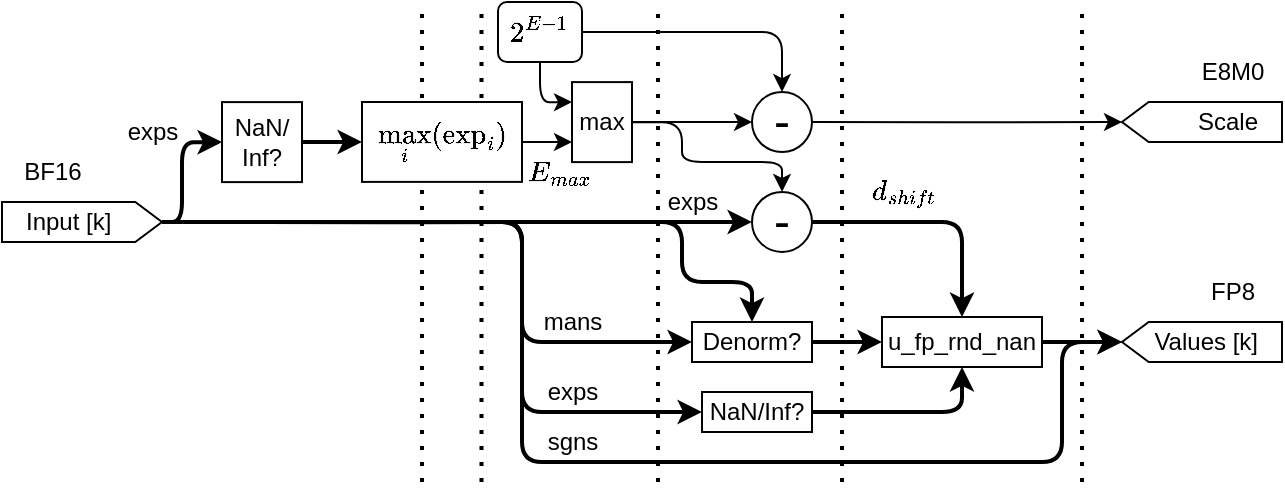 <mxfile>
    <diagram id="izr5ojlLVmo8zyCvxxbJ" name="Page-1">
        <mxGraphModel dx="676" dy="358" grid="1" gridSize="10" guides="1" tooltips="1" connect="1" arrows="1" fold="1" page="1" pageScale="1" pageWidth="850" pageHeight="300" math="1" shadow="0">
            <root>
                <mxCell id="0"/>
                <mxCell id="1" parent="0"/>
                <mxCell id="546" value="" style="endArrow=none;dashed=1;html=1;dashPattern=1 3;strokeWidth=2;" parent="1" edge="1">
                    <mxGeometry width="50" height="50" relative="1" as="geometry">
                        <mxPoint x="315" y="270" as="sourcePoint"/>
                        <mxPoint x="315" y="30" as="targetPoint"/>
                    </mxGeometry>
                </mxCell>
                <mxCell id="547" value="" style="endArrow=none;dashed=1;html=1;dashPattern=1 3;strokeWidth=2;" parent="1" edge="1">
                    <mxGeometry width="50" height="50" relative="1" as="geometry">
                        <mxPoint x="344.74" y="270" as="sourcePoint"/>
                        <mxPoint x="344.74" y="30" as="targetPoint"/>
                    </mxGeometry>
                </mxCell>
                <mxCell id="548" value="sgns" style="text;html=1;align=center;verticalAlign=middle;resizable=0;points=[];autosize=1;strokeColor=none;fillColor=none;fontSize=12;" parent="1" vertex="1">
                    <mxGeometry x="365" y="235" width="50" height="30" as="geometry"/>
                </mxCell>
                <mxCell id="549" value="$$E_{max}$$" style="text;html=1;align=center;verticalAlign=middle;resizable=0;points=[];autosize=1;strokeColor=none;fillColor=none;fontSize=12;" parent="1" vertex="1">
                    <mxGeometry x="333" y="100" width="100" height="30" as="geometry"/>
                </mxCell>
                <mxCell id="550" value="mans" style="text;html=1;align=center;verticalAlign=middle;resizable=0;points=[];autosize=1;strokeColor=none;fillColor=none;fontSize=12;" parent="1" vertex="1">
                    <mxGeometry x="365" y="175" width="50" height="30" as="geometry"/>
                </mxCell>
                <mxCell id="551" value="BF16" style="text;html=1;align=center;verticalAlign=middle;resizable=0;points=[];autosize=1;strokeColor=none;fillColor=none;" parent="1" vertex="1">
                    <mxGeometry x="105" y="100.0" width="50" height="30" as="geometry"/>
                </mxCell>
                <mxCell id="552" style="edgeStyle=orthogonalEdgeStyle;html=1;strokeWidth=2;entryX=0.5;entryY=1;entryDx=0;entryDy=0;" parent="1" source="557" target="560" edge="1">
                    <mxGeometry relative="1" as="geometry">
                        <Array as="points">
                            <mxPoint x="365" y="140"/>
                            <mxPoint x="365" y="260"/>
                            <mxPoint x="635" y="260"/>
                            <mxPoint x="635" y="200"/>
                        </Array>
                        <mxPoint x="705" y="230" as="targetPoint"/>
                    </mxGeometry>
                </mxCell>
                <mxCell id="553" style="edgeStyle=orthogonalEdgeStyle;html=1;entryX=0;entryY=0.5;entryDx=0;entryDy=0;strokeWidth=2;" parent="1" source="557" target="573" edge="1">
                    <mxGeometry relative="1" as="geometry">
                        <Array as="points">
                            <mxPoint x="195" y="140"/>
                            <mxPoint x="195" y="100"/>
                        </Array>
                    </mxGeometry>
                </mxCell>
                <mxCell id="554" style="edgeStyle=orthogonalEdgeStyle;html=1;entryX=0.5;entryY=0;entryDx=0;entryDy=0;strokeWidth=2;" parent="1" source="557" target="578" edge="1">
                    <mxGeometry relative="1" as="geometry">
                        <Array as="points">
                            <mxPoint x="445" y="140"/>
                            <mxPoint x="445" y="170"/>
                            <mxPoint x="480" y="170"/>
                        </Array>
                    </mxGeometry>
                </mxCell>
                <mxCell id="555" style="edgeStyle=orthogonalEdgeStyle;html=1;entryX=0;entryY=0.5;entryDx=0;entryDy=0;strokeWidth=2;" parent="1" source="557" target="578" edge="1">
                    <mxGeometry relative="1" as="geometry">
                        <Array as="points">
                            <mxPoint x="365" y="140"/>
                            <mxPoint x="365" y="200"/>
                        </Array>
                    </mxGeometry>
                </mxCell>
                <mxCell id="556" style="edgeStyle=orthogonalEdgeStyle;html=1;entryX=0;entryY=0.5;entryDx=0;entryDy=0;strokeWidth=2;" parent="1" source="557" target="586" edge="1">
                    <mxGeometry relative="1" as="geometry">
                        <Array as="points">
                            <mxPoint x="365" y="140"/>
                            <mxPoint x="365" y="235"/>
                        </Array>
                    </mxGeometry>
                </mxCell>
                <mxCell id="557" value="&amp;nbsp; &amp;nbsp;Input [k]" style="shape=offPageConnector;whiteSpace=wrap;html=1;rotation=0;direction=north;labelPosition=center;verticalLabelPosition=middle;align=left;verticalAlign=middle;size=0.167;" parent="1" vertex="1">
                    <mxGeometry x="105" y="130" width="80" height="20.05" as="geometry"/>
                </mxCell>
                <mxCell id="558" style="edgeStyle=orthogonalEdgeStyle;html=1;entryX=0;entryY=0.5;entryDx=0;entryDy=0;fontSize=12;strokeWidth=2;" parent="1" target="567" edge="1">
                    <mxGeometry relative="1" as="geometry">
                        <mxPoint x="550" y="155.05" as="targetPoint"/>
                        <mxPoint x="235" y="140.05" as="sourcePoint"/>
                        <Array as="points">
                            <mxPoint x="305" y="140.05"/>
                            <mxPoint x="305" y="140.05"/>
                        </Array>
                    </mxGeometry>
                </mxCell>
                <mxCell id="559" value="exps" style="text;html=1;align=center;verticalAlign=middle;resizable=0;points=[];autosize=1;strokeColor=none;fillColor=none;fontSize=12;" parent="1" vertex="1">
                    <mxGeometry x="155" y="80.05" width="50" height="30" as="geometry"/>
                </mxCell>
                <mxCell id="560" value="&lt;span style=&quot;text-align: left;&quot;&gt;Values [k]&amp;nbsp; &amp;nbsp;&lt;/span&gt;" style="shape=offPageConnector;whiteSpace=wrap;html=1;rotation=0;direction=south;labelPosition=center;verticalLabelPosition=middle;align=right;verticalAlign=middle;size=0.167;" parent="1" vertex="1">
                    <mxGeometry x="665" y="189.94" width="80" height="20.06" as="geometry"/>
                </mxCell>
                <mxCell id="561" value="&lt;span style=&quot;text-align: left;&quot;&gt;Scale&amp;nbsp; &amp;nbsp;&lt;/span&gt;" style="shape=offPageConnector;whiteSpace=wrap;html=1;rotation=0;direction=south;labelPosition=center;verticalLabelPosition=middle;align=right;verticalAlign=middle;size=0.167;" parent="1" vertex="1">
                    <mxGeometry x="665" y="80" width="80" height="19.99" as="geometry"/>
                </mxCell>
                <mxCell id="562" style="edgeStyle=none;html=1;entryX=0.5;entryY=1;entryDx=0;entryDy=0;strokeWidth=2;" parent="1" source="563" target="560" edge="1">
                    <mxGeometry relative="1" as="geometry"/>
                </mxCell>
                <mxCell id="563" value="u_fp_rnd_nan" style="rounded=0;whiteSpace=wrap;html=1;" parent="1" vertex="1">
                    <mxGeometry x="545" y="187.5" width="80" height="25" as="geometry"/>
                </mxCell>
                <mxCell id="564" value="E8M0" style="text;html=1;align=center;verticalAlign=middle;resizable=0;points=[];autosize=1;strokeColor=none;fillColor=none;fontSize=12;" parent="1" vertex="1">
                    <mxGeometry x="695" y="50.05" width="50" height="30" as="geometry"/>
                </mxCell>
                <mxCell id="565" value="FP8" style="text;html=1;align=center;verticalAlign=middle;resizable=0;points=[];autosize=1;strokeColor=none;fillColor=none;fontSize=12;" parent="1" vertex="1">
                    <mxGeometry x="695" y="159.94" width="50" height="30" as="geometry"/>
                </mxCell>
                <mxCell id="566" style="edgeStyle=orthogonalEdgeStyle;html=1;entryX=0.5;entryY=0;entryDx=0;entryDy=0;strokeWidth=2;" parent="1" source="567" target="563" edge="1">
                    <mxGeometry relative="1" as="geometry"/>
                </mxCell>
                <mxCell id="567" value="-" style="ellipse;whiteSpace=wrap;html=1;aspect=fixed;fontSize=24;" parent="1" vertex="1">
                    <mxGeometry x="480" y="124.95" width="30" height="30" as="geometry"/>
                </mxCell>
                <mxCell id="568" value="exps" style="text;html=1;align=center;verticalAlign=middle;resizable=0;points=[];autosize=1;strokeColor=none;fillColor=none;fontSize=12;" parent="1" vertex="1">
                    <mxGeometry x="425" y="114.97" width="50" height="30" as="geometry"/>
                </mxCell>
                <mxCell id="569" value="" style="endArrow=none;dashed=1;html=1;dashPattern=1 3;strokeWidth=2;" parent="1" edge="1">
                    <mxGeometry width="50" height="50" relative="1" as="geometry">
                        <mxPoint x="525" y="270" as="sourcePoint"/>
                        <mxPoint x="525" y="30" as="targetPoint"/>
                    </mxGeometry>
                </mxCell>
                <mxCell id="570" value="" style="endArrow=none;dashed=1;html=1;dashPattern=1 3;strokeWidth=2;" parent="1" edge="1">
                    <mxGeometry width="50" height="50" relative="1" as="geometry">
                        <mxPoint x="645" y="270" as="sourcePoint"/>
                        <mxPoint x="645" y="30" as="targetPoint"/>
                    </mxGeometry>
                </mxCell>
                <mxCell id="571" style="edgeStyle=orthogonalEdgeStyle;html=1;strokeWidth=1;entryX=0.5;entryY=1;entryDx=0;entryDy=0;exitX=1;exitY=0.5;exitDx=0;exitDy=0;" parent="1" source="580" target="561" edge="1">
                    <mxGeometry relative="1" as="geometry">
                        <mxPoint x="757.5" y="90" as="targetPoint"/>
                        <mxPoint x="567.5" y="70" as="sourcePoint"/>
                    </mxGeometry>
                </mxCell>
                <mxCell id="572" style="edgeStyle=orthogonalEdgeStyle;html=1;entryX=0;entryY=0.5;entryDx=0;entryDy=0;strokeWidth=2;" parent="1" source="573" target="575" edge="1">
                    <mxGeometry relative="1" as="geometry">
                        <Array as="points">
                            <mxPoint x="235" y="100"/>
                        </Array>
                    </mxGeometry>
                </mxCell>
                <mxCell id="573" value="NaN/&lt;br&gt;Inf?" style="rounded=0;whiteSpace=wrap;html=1;strokeWidth=1;" parent="1" vertex="1">
                    <mxGeometry x="215" y="80.05" width="40" height="40" as="geometry"/>
                </mxCell>
                <mxCell id="574" style="edgeStyle=orthogonalEdgeStyle;html=1;entryX=0;entryY=0.75;entryDx=0;entryDy=0;" parent="1" source="575" target="583" edge="1">
                    <mxGeometry relative="1" as="geometry"/>
                </mxCell>
                <mxCell id="575" value="$$\max_{i} (\text{exp}_i)$$" style="rounded=0;whiteSpace=wrap;html=1;" parent="1" vertex="1">
                    <mxGeometry x="285" y="80" width="80" height="39.95" as="geometry"/>
                </mxCell>
                <mxCell id="576" value="$$d_{shift}$$" style="text;html=1;align=center;verticalAlign=middle;resizable=0;points=[];autosize=1;strokeColor=none;fillColor=none;" parent="1" vertex="1">
                    <mxGeometry x="510" y="110.05" width="90" height="30" as="geometry"/>
                </mxCell>
                <mxCell id="577" style="edgeStyle=orthogonalEdgeStyle;html=1;entryX=0;entryY=0.5;entryDx=0;entryDy=0;strokeWidth=2;" parent="1" source="578" target="563" edge="1">
                    <mxGeometry relative="1" as="geometry"/>
                </mxCell>
                <mxCell id="578" value="Denorm?" style="whiteSpace=wrap;html=1;" parent="1" vertex="1">
                    <mxGeometry x="450" y="190" width="60" height="20" as="geometry"/>
                </mxCell>
                <mxCell id="579" style="edgeStyle=orthogonalEdgeStyle;html=1;entryX=0;entryY=0.25;entryDx=0;entryDy=0;exitX=0.5;exitY=1;exitDx=0;exitDy=0;" parent="1" source="589" target="583" edge="1">
                    <mxGeometry relative="1" as="geometry">
                        <mxPoint x="375.0" y="60" as="sourcePoint"/>
                    </mxGeometry>
                </mxCell>
                <mxCell id="580" value="-" style="ellipse;whiteSpace=wrap;html=1;aspect=fixed;fontSize=24;" parent="1" vertex="1">
                    <mxGeometry x="480" y="75.05" width="30" height="30" as="geometry"/>
                </mxCell>
                <mxCell id="581" style="edgeStyle=orthogonalEdgeStyle;html=1;entryX=0.5;entryY=0;entryDx=0;entryDy=0;strokeWidth=1;" parent="1" source="583" target="567" edge="1">
                    <mxGeometry relative="1" as="geometry">
                        <Array as="points">
                            <mxPoint x="445" y="90"/>
                            <mxPoint x="445" y="110"/>
                            <mxPoint x="495" y="110"/>
                        </Array>
                    </mxGeometry>
                </mxCell>
                <mxCell id="582" style="edgeStyle=orthogonalEdgeStyle;html=1;entryX=0;entryY=0.5;entryDx=0;entryDy=0;strokeWidth=1;" parent="1" source="583" target="580" edge="1">
                    <mxGeometry relative="1" as="geometry"/>
                </mxCell>
                <mxCell id="583" value="max" style="rounded=0;whiteSpace=wrap;html=1;" parent="1" vertex="1">
                    <mxGeometry x="390" y="70.05" width="30" height="40" as="geometry"/>
                </mxCell>
                <mxCell id="584" value="" style="endArrow=none;dashed=1;html=1;dashPattern=1 3;strokeWidth=2;" parent="1" edge="1">
                    <mxGeometry width="50" height="50" relative="1" as="geometry">
                        <mxPoint x="433" y="270" as="sourcePoint"/>
                        <mxPoint x="433" y="30" as="targetPoint"/>
                    </mxGeometry>
                </mxCell>
                <mxCell id="585" style="edgeStyle=orthogonalEdgeStyle;html=1;entryX=0.5;entryY=1;entryDx=0;entryDy=0;strokeWidth=2;" parent="1" source="586" target="563" edge="1">
                    <mxGeometry relative="1" as="geometry"/>
                </mxCell>
                <mxCell id="586" value="NaN/Inf?" style="rounded=0;whiteSpace=wrap;html=1;strokeWidth=1;" parent="1" vertex="1">
                    <mxGeometry x="455" y="225" width="55" height="20" as="geometry"/>
                </mxCell>
                <mxCell id="587" value="exps" style="text;html=1;align=center;verticalAlign=middle;resizable=0;points=[];autosize=1;strokeColor=none;fillColor=none;fontSize=12;" parent="1" vertex="1">
                    <mxGeometry x="365" y="210" width="50" height="30" as="geometry"/>
                </mxCell>
                <mxCell id="588" style="edgeStyle=orthogonalEdgeStyle;html=1;entryX=0.5;entryY=0;entryDx=0;entryDy=0;strokeWidth=1;elbow=vertical;" parent="1" source="589" target="580" edge="1">
                    <mxGeometry relative="1" as="geometry"/>
                </mxCell>
                <mxCell id="589" value="&lt;span style=&quot;&quot;&gt;$$2^{E-1}$$&lt;/span&gt;" style="rounded=1;whiteSpace=wrap;html=1;" parent="1" vertex="1">
                    <mxGeometry x="353" y="30" width="42" height="30" as="geometry"/>
                </mxCell>
            </root>
        </mxGraphModel>
    </diagram>
</mxfile>